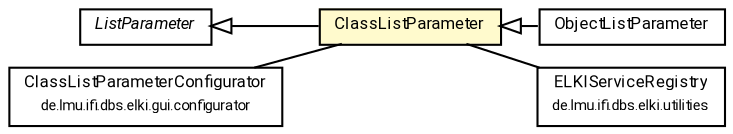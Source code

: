 #!/usr/local/bin/dot
#
# Class diagram 
# Generated by UMLGraph version R5_7_2-60-g0e99a6 (http://www.spinellis.gr/umlgraph/)
#

digraph G {
	graph [fontnames="svg"]
	edge [fontname="Roboto",fontsize=7,labelfontname="Roboto",labelfontsize=7,color="black"];
	node [fontname="Roboto",fontcolor="black",fontsize=8,shape=plaintext,margin=0,width=0,height=0];
	nodesep=0.15;
	ranksep=0.25;
	rankdir=LR;
	// de.lmu.ifi.dbs.elki.utilities.optionhandling.parameters.ObjectListParameter<C>
	c2504789 [label=<<table title="de.lmu.ifi.dbs.elki.utilities.optionhandling.parameters.ObjectListParameter" border="0" cellborder="1" cellspacing="0" cellpadding="2" href="ObjectListParameter.html" target="_parent">
		<tr><td><table border="0" cellspacing="0" cellpadding="1">
		<tr><td align="center" balign="center"> <font face="Roboto">ObjectListParameter</font> </td></tr>
		</table></td></tr>
		</table>>, URL="ObjectListParameter.html"];
	// de.lmu.ifi.dbs.elki.utilities.optionhandling.parameters.ListParameter<THIS extends de.lmu.ifi.dbs.elki.utilities.optionhandling.parameters.ListParameter<THIS, T>, T>
	c2504793 [label=<<table title="de.lmu.ifi.dbs.elki.utilities.optionhandling.parameters.ListParameter" border="0" cellborder="1" cellspacing="0" cellpadding="2" href="ListParameter.html" target="_parent">
		<tr><td><table border="0" cellspacing="0" cellpadding="1">
		<tr><td align="center" balign="center"> <font face="Roboto"><i>ListParameter</i></font> </td></tr>
		</table></td></tr>
		</table>>, URL="ListParameter.html"];
	// de.lmu.ifi.dbs.elki.utilities.optionhandling.parameters.ClassListParameter<C>
	c2504794 [label=<<table title="de.lmu.ifi.dbs.elki.utilities.optionhandling.parameters.ClassListParameter" border="0" cellborder="1" cellspacing="0" cellpadding="2" bgcolor="lemonChiffon" href="ClassListParameter.html" target="_parent">
		<tr><td><table border="0" cellspacing="0" cellpadding="1">
		<tr><td align="center" balign="center"> <font face="Roboto">ClassListParameter</font> </td></tr>
		</table></td></tr>
		</table>>, URL="ClassListParameter.html"];
	// de.lmu.ifi.dbs.elki.utilities.ELKIServiceRegistry
	c2504837 [label=<<table title="de.lmu.ifi.dbs.elki.utilities.ELKIServiceRegistry" border="0" cellborder="1" cellspacing="0" cellpadding="2" href="../../ELKIServiceRegistry.html" target="_parent">
		<tr><td><table border="0" cellspacing="0" cellpadding="1">
		<tr><td align="center" balign="center"> <font face="Roboto">ELKIServiceRegistry</font> </td></tr>
		<tr><td align="center" balign="center"> <font face="Roboto" point-size="7.0">de.lmu.ifi.dbs.elki.utilities</font> </td></tr>
		</table></td></tr>
		</table>>, URL="../../ELKIServiceRegistry.html"];
	// de.lmu.ifi.dbs.elki.gui.configurator.ClassListParameterConfigurator
	c2505108 [label=<<table title="de.lmu.ifi.dbs.elki.gui.configurator.ClassListParameterConfigurator" border="0" cellborder="1" cellspacing="0" cellpadding="2" href="../../../gui/configurator/ClassListParameterConfigurator.html" target="_parent">
		<tr><td><table border="0" cellspacing="0" cellpadding="1">
		<tr><td align="center" balign="center"> <font face="Roboto">ClassListParameterConfigurator</font> </td></tr>
		<tr><td align="center" balign="center"> <font face="Roboto" point-size="7.0">de.lmu.ifi.dbs.elki.gui.configurator</font> </td></tr>
		</table></td></tr>
		</table>>, URL="../../../gui/configurator/ClassListParameterConfigurator.html"];
	// de.lmu.ifi.dbs.elki.utilities.optionhandling.parameters.ObjectListParameter<C> extends de.lmu.ifi.dbs.elki.utilities.optionhandling.parameters.ClassListParameter<C>
	c2504794 -> c2504789 [arrowtail=empty,dir=back,weight=10];
	// de.lmu.ifi.dbs.elki.utilities.optionhandling.parameters.ClassListParameter<C> extends de.lmu.ifi.dbs.elki.utilities.optionhandling.parameters.ListParameter<THIS extends de.lmu.ifi.dbs.elki.utilities.optionhandling.parameters.ListParameter<THIS, T>, T>
	c2504793 -> c2504794 [arrowtail=empty,dir=back,weight=10];
	// de.lmu.ifi.dbs.elki.utilities.optionhandling.parameters.ClassListParameter<C> assoc de.lmu.ifi.dbs.elki.utilities.ELKIServiceRegistry
	c2504794 -> c2504837 [arrowhead=none,weight=2];
	// de.lmu.ifi.dbs.elki.gui.configurator.ClassListParameterConfigurator assoc de.lmu.ifi.dbs.elki.utilities.optionhandling.parameters.ClassListParameter<C>
	c2505108 -> c2504794 [arrowhead=none,weight=2];
}

